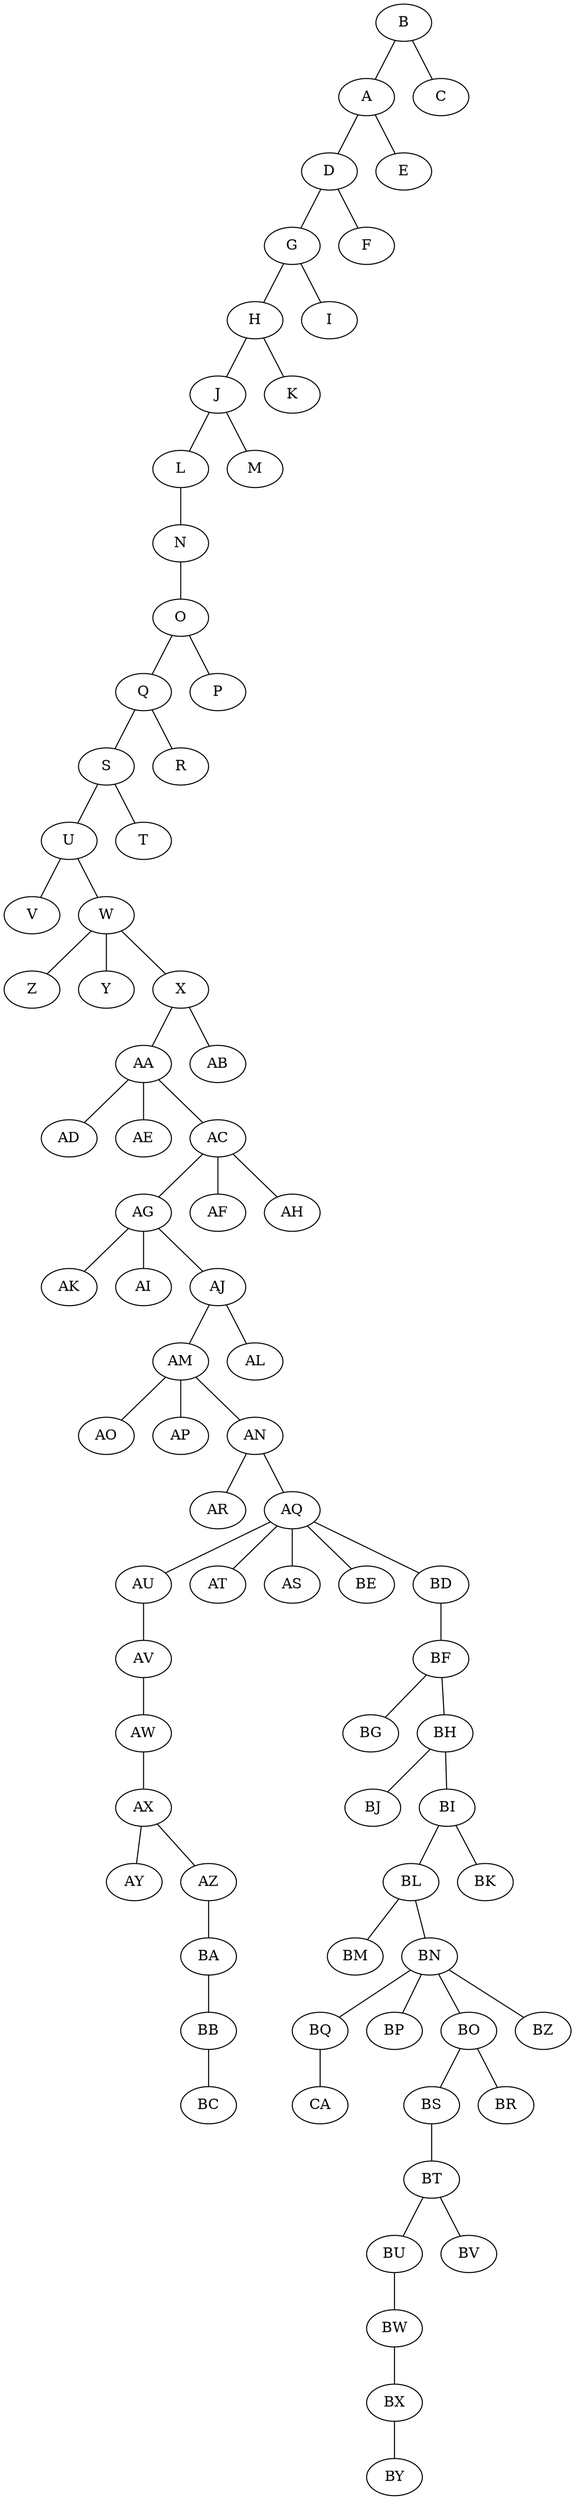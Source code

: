 strict graph {
	graph [bb="0,0,549,2412"];
	node [label="\N"];
	"(8.008955440530926, 13.017310048769424)"	 [height=0.5,
		label=B,
		pos="387,2394",
		width=0.75];
	"(8.75, 9.5)"	 [height=0.5,
		label=A,
		pos="351,2322",
		width=0.75];
	"(8.008955440530926, 13.017310048769424)" -- "(8.75, 9.5)"	 [pos="378.65,2376.8 372.83,2365.5 365.11,2350.4 359.3,2339.1"];
	"(4.5, 11.5)"	 [height=0.5,
		label=C,
		pos="423,2322",
		width=0.75];
	"(8.008955440530926, 13.017310048769424)" -- "(4.5, 11.5)"	 [pos="395.35,2376.8 401.17,2365.5 408.89,2350.4 414.7,2339.1"];
	"(8.5, 6.25)"	 [height=0.5,
		label=D,
		pos="315,2250",
		width=0.75];
	"(8.75, 9.5)" -- "(8.5, 6.25)"	 [pos="342.65,2304.8 336.83,2293.5 329.11,2278.4 323.3,2267.1"];
	"(5.0, 9.5)"	 [height=0.5,
		label=E,
		pos="387,2250",
		width=0.75];
	"(8.75, 9.5)" -- "(5.0, 9.5)"	 [pos="359.35,2304.8 365.17,2293.5 372.89,2278.4 378.7,2267.1"];
	"(8.75, 3.0)"	 [height=0.5,
		label=G,
		pos="279,2178",
		width=0.75];
	"(8.5, 6.25)" -- "(8.75, 3.0)"	 [pos="306.65,2232.8 300.83,2221.5 293.11,2206.4 287.3,2195.1"];
	"(5.0, 5.5)"	 [height=0.5,
		label=F,
		pos="351,2178",
		width=0.75];
	"(8.5, 6.25)" -- "(5.0, 5.5)"	 [pos="323.35,2232.8 329.17,2221.5 336.89,2206.4 342.7,2195.1"];
	"(8.5, -0.25)"	 [height=0.5,
		label=H,
		pos="243,2106",
		width=0.75];
	"(8.75, 3.0)" -- "(8.5, -0.25)"	 [pos="270.65,2160.8 264.83,2149.5 257.11,2134.4 251.3,2123.1"];
	"(5.0, 2.75)"	 [height=0.5,
		label=I,
		pos="315,2106",
		width=0.75];
	"(8.75, 3.0)" -- "(5.0, 2.75)"	 [pos="287.35,2160.8 293.17,2149.5 300.89,2134.4 306.7,2123.1"];
	"(8.5, -3.5)"	 [height=0.5,
		label=J,
		pos="207,2034",
		width=0.75];
	"(8.5, -0.25)" -- "(8.5, -3.5)"	 [pos="234.65,2088.8 228.83,2077.5 221.11,2062.4 215.3,2051.1"];
	"(4.75, -0.75)"	 [height=0.5,
		label=K,
		pos="279,2034",
		width=0.75];
	"(8.5, -0.25)" -- "(4.75, -0.75)"	 [pos="251.35,2088.8 257.17,2077.5 264.89,2062.4 270.7,2051.1"];
	"(8.5, -6.75)"	 [height=0.5,
		label=L,
		pos="171,1962",
		width=0.75];
	"(8.5, -3.5)" -- "(8.5, -6.75)"	 [pos="198.65,2016.8 192.83,2005.5 185.11,1990.4 179.3,1979.1"];
	"(4.75, -4.0)"	 [height=0.5,
		label=M,
		pos="243,1962",
		width=0.75];
	"(8.5, -3.5)" -- "(4.75, -4.0)"	 [pos="215.35,2016.8 221.17,2005.5 228.89,1990.4 234.7,1979.1"];
	"(5.25, -8.25)"	 [height=0.5,
		label=N,
		pos="171,1890",
		width=0.75];
	"(8.5, -6.75)" -- "(5.25, -8.25)"	 [pos="171,1943.7 171,1932.8 171,1918.9 171,1908.1"];
	"(2.0, -8.25)"	 [height=0.5,
		label=O,
		pos="171,1818",
		width=0.75];
	"(5.25, -8.25)" -- "(2.0, -8.25)"	 [pos="171,1871.7 171,1860.8 171,1846.9 171,1836.1"];
	"(-1.25, -8.25)"	 [height=0.5,
		label=Q,
		pos="135,1746",
		width=0.75];
	"(2.0, -8.25)" -- "(-1.25, -8.25)"	 [pos="162.65,1800.8 156.83,1789.5 149.11,1774.4 143.3,1763.1"];
	"(1.75, -4.75)"	 [height=0.5,
		label=P,
		pos="207,1746",
		width=0.75];
	"(2.0, -8.25)" -- "(1.75, -4.75)"	 [pos="179.35,1800.8 185.17,1789.5 192.89,1774.4 198.7,1763.1"];
	"(-4.5, -8.25)"	 [height=0.5,
		label=S,
		pos="99,1674",
		width=0.75];
	"(-1.25, -8.25)" -- "(-4.5, -8.25)"	 [pos="126.65,1728.8 120.83,1717.5 113.11,1702.4 107.3,1691.1"];
	"(-1.5, -4.75)"	 [height=0.5,
		label=R,
		pos="171,1674",
		width=0.75];
	"(-1.25, -8.25)" -- "(-1.5, -4.75)"	 [pos="143.35,1728.8 149.17,1717.5 156.89,1702.4 162.7,1691.1"];
	"(-7.75, -8.25)"	 [height=0.5,
		label=U,
		pos="63,1602",
		width=0.75];
	"(-4.5, -8.25)" -- "(-7.75, -8.25)"	 [pos="90.65,1656.8 84.835,1645.5 77.11,1630.4 71.304,1619.1"];
	"(-4.75, -4.75)"	 [height=0.5,
		label=T,
		pos="135,1602",
		width=0.75];
	"(-4.5, -8.25)" -- "(-4.75, -4.75)"	 [pos="107.35,1656.8 113.17,1645.5 120.89,1630.4 126.7,1619.1"];
	"(-11.0, -8.25)"	 [height=0.5,
		label=V,
		pos="27,1530",
		width=0.75];
	"(-7.75, -8.25)" -- "(-11.0, -8.25)"	 [pos="54.65,1584.8 48.835,1573.5 41.11,1558.4 35.304,1547.1"];
	"(-8.0, -4.75)"	 [height=0.5,
		label=W,
		pos="99,1530",
		width=0.75];
	"(-7.75, -8.25)" -- "(-8.0, -4.75)"	 [pos="71.35,1584.8 77.165,1573.5 84.89,1558.4 90.696,1547.1"];
	"(-11.5, -6.75)"	 [height=0.5,
		label=Z,
		pos="27,1458",
		width=0.75];
	"(-8.0, -4.75)" -- "(-11.5, -6.75)"	 [pos="84.43,1514.8 72.02,1502.8 54.269,1485.5 41.796,1473.4"];
	"(-9.75, -2.25)"	 [height=0.5,
		label=Y,
		pos="99,1458",
		width=0.75];
	"(-8.0, -4.75)" -- "(-9.75, -2.25)"	 [pos="99,1511.7 99,1500.8 99,1486.9 99,1476.1"];
	"(-5.25, -3.25)"	 [height=0.5,
		label=X,
		pos="171,1458",
		width=0.75];
	"(-8.0, -4.75)" -- "(-5.25, -3.25)"	 [pos="113.57,1514.8 125.98,1502.8 143.73,1485.5 156.2,1473.4"];
	"(-8.25, -1.25)"	 [height=0.5,
		label=AA,
		pos="135,1386",
		width=0.75];
	"(-5.25, -3.25)" -- "(-8.25, -1.25)"	 [pos="162.65,1440.8 156.83,1429.5 149.11,1414.4 143.3,1403.1"];
	"(-3.75, -0.75)"	 [height=0.5,
		label=AB,
		pos="207,1386",
		width=0.75];
	"(-5.25, -3.25)" -- "(-3.75, -0.75)"	 [pos="179.35,1440.8 185.17,1429.5 192.89,1414.4 198.7,1403.1"];
	"(-11.25, -3.75)"	 [height=0.5,
		label=AD,
		pos="63,1314",
		width=0.75];
	"(-8.25, -1.25)" -- "(-11.25, -3.75)"	 [pos="120.43,1370.8 108.02,1358.8 90.269,1341.5 77.796,1329.4"];
	"(-10.75, 0.75)"	 [height=0.5,
		label=AE,
		pos="135,1314",
		width=0.75];
	"(-8.25, -1.25)" -- "(-10.75, 0.75)"	 [pos="135,1367.7 135,1356.8 135,1342.9 135,1332.1"];
	"(-6.25, 1.5)"	 [height=0.5,
		label=AC,
		pos="207,1314",
		width=0.75];
	"(-8.25, -1.25)" -- "(-6.25, 1.5)"	 [pos="149.57,1370.8 161.98,1358.8 179.73,1341.5 192.2,1329.4"];
	"(-9.75, 2.25)"	 [height=0.5,
		label=AG,
		pos="135,1242",
		width=0.75];
	"(-6.25, 1.5)" -- "(-9.75, 2.25)"	 [pos="192.43,1298.8 180.02,1286.8 162.27,1269.5 149.8,1257.4"];
	"(-5.75, 4.5)"	 [height=0.5,
		label=AF,
		pos="207,1242",
		width=0.75];
	"(-6.25, 1.5)" -- "(-5.75, 4.5)"	 [pos="207,1295.7 207,1284.8 207,1270.9 207,1260.1"];
	"(-3.0, 0.75)"	 [height=0.5,
		label=AH,
		pos="279,1242",
		width=0.75];
	"(-6.25, 1.5)" -- "(-3.0, 0.75)"	 [pos="221.57,1298.8 233.98,1286.8 251.73,1269.5 264.2,1257.4"];
	"(-11.5, -1.25)"	 [height=0.5,
		label=AK,
		pos="63,1170",
		width=0.75];
	"(-9.75, 2.25)" -- "(-11.5, -1.25)"	 [pos="120.43,1226.8 108.02,1214.8 90.269,1197.5 77.796,1185.4"];
	"(-12.75, 3.25)"	 [height=0.5,
		label=AI,
		pos="135,1170",
		width=0.75];
	"(-9.75, 2.25)" -- "(-12.75, 3.25)"	 [pos="135,1223.7 135,1212.8 135,1198.9 135,1188.1"];
	"(-8.75, 5.5)"	 [height=0.5,
		label=AJ,
		pos="207,1170",
		width=0.75];
	"(-9.75, 2.25)" -- "(-8.75, 5.5)"	 [pos="149.57,1226.8 161.98,1214.8 179.73,1197.5 192.2,1185.4"];
	"(-12.25, 4.75)"	 [height=0.5,
		label=AM,
		pos="171,1098",
		width=0.75];
	"(-8.75, 5.5)" -- "(-12.25, 4.75)"	 [pos="198.65,1152.8 192.83,1141.5 185.11,1126.4 179.3,1115.1"];
	"(-9.0, 8.5)"	 [height=0.5,
		label=AL,
		pos="243,1098",
		width=0.75];
	"(-8.75, 5.5)" -- "(-9.0, 8.5)"	 [pos="215.35,1152.8 221.17,1141.5 228.89,1126.4 234.7,1115.1"];
	"(-12.75, 0.75)"	 [height=0.5,
		label=AO,
		pos="99,1026",
		width=0.75];
	"(-12.25, 4.75)" -- "(-12.75, 0.75)"	 [pos="156.43,1082.8 144.02,1070.8 126.27,1053.5 113.8,1041.4"];
	"(-15.5, 4.75)"	 [height=0.5,
		label=AP,
		pos="171,1026",
		width=0.75];
	"(-12.25, 4.75)" -- "(-15.5, 4.75)"	 [pos="171,1079.7 171,1068.8 171,1054.9 171,1044.1"];
	"(-12.25, 8.25)"	 [height=0.5,
		label=AN,
		pos="243,1026",
		width=0.75];
	"(-12.25, 4.75)" -- "(-12.25, 8.25)"	 [pos="185.57,1082.8 197.98,1070.8 215.73,1053.5 228.2,1041.4"];
	"(-15.75, 6.25)"	 [height=0.5,
		label=AR,
		pos="207,954",
		width=0.75];
	"(-12.25, 8.25)" -- "(-15.75, 6.25)"	 [pos="234.65,1008.8 228.83,997.46 221.11,982.44 215.3,971.15"];
	"(-14.0, 10.75)"	 [height=0.5,
		label=AQ,
		pos="279,954",
		width=0.75];
	"(-12.25, 8.25)" -- "(-14.0, 10.75)"	 [pos="251.35,1008.8 257.17,997.46 264.89,982.44 270.7,971.15"];
	"(-16.5, 7.75)"	 [height=0.5,
		label=AU,
		pos="135,882",
		width=0.75];
	"(-14.0, 10.75)" -- "(-16.5, 7.75)"	 [pos="257.75,942.67 230.53,929.44 183.6,906.63 156.33,893.37"];
	"(-16.75, 12.25)"	 [height=0.5,
		label=AT,
		pos="207,882",
		width=0.75];
	"(-14.0, 10.75)" -- "(-16.75, 12.25)"	 [pos="264.43,938.83 252.02,926.77 234.27,909.51 221.8,897.38"];
	"(-12.0, 13.25)"	 [height=0.5,
		label=AS,
		pos="279,882",
		width=0.75];
	"(-14.0, 10.75)" -- "(-12.0, 13.25)"	 [pos="279,935.7 279,924.85 279,910.92 279,900.1"];
	"(-15.25, 13.5)"	 [height=0.5,
		label=BE,
		pos="351,882",
		width=0.75];
	"(-14.0, 10.75)" -- "(-15.25, 13.5)"	 [pos="293.57,938.83 305.98,926.77 323.73,909.51 336.2,897.38"];
	"(-10.75, 12.25)"	 [height=0.5,
		label=BD,
		pos="423,882",
		width=0.75];
	"(-14.0, 10.75)" -- "(-10.75, 12.25)"	 [pos="300.25,942.67 327.47,929.44 374.4,906.63 401.67,893.37"];
	"(-17.0, 4.5)"	 [height=0.5,
		label=AV,
		pos="135,810",
		width=0.75];
	"(-16.5, 7.75)" -- "(-17.0, 4.5)"	 [pos="135,863.7 135,852.85 135,838.92 135,828.1"];
	"(-7.5, 12.75)"	 [height=0.5,
		label=BF,
		pos="423,810",
		width=0.75];
	"(-10.75, 12.25)" -- "(-7.5, 12.75)"	 [pos="423,863.7 423,852.85 423,838.92 423,828.1"];
	"(-14.5, 2.25)"	 [height=0.5,
		label=AW,
		pos="135,738",
		width=0.75];
	"(-17.0, 4.5)" -- "(-14.5, 2.25)"	 [pos="135,791.7 135,780.85 135,766.92 135,756.1"];
	"(-4.5, 12.75)"	 [height=0.5,
		label=BG,
		pos="353,738",
		width=0.75];
	"(-7.5, 12.75)" -- "(-4.5, 12.75)"	 [pos="408.5,794.5 396.48,782.48 379.49,765.49 367.49,753.49"];
	"(-7.25, 9.0)"	 [height=0.5,
		label=BH,
		pos="425,738",
		width=0.75];
	"(-7.5, 12.75)" -- "(-7.25, 9.0)"	 [pos="423.49,791.7 423.8,780.85 424.2,766.92 424.51,756.1"];
	"(-13.25, -0.75)"	 [height=0.5,
		label=AX,
		pos="135,666",
		width=0.75];
	"(-14.5, 2.25)" -- "(-13.25, -0.75)"	 [pos="135,719.7 135,708.85 135,694.92 135,684.1"];
	"(-4.0, 11.25)"	 [height=0.5,
		label=BJ,
		pos="357,666",
		width=0.75];
	"(-7.25, 9.0)" -- "(-4.0, 11.25)"	 [pos="410.91,722.5 399.24,710.48 382.74,693.49 371.07,681.49"];
	"(-5.0, 6.75)"	 [height=0.5,
		label=BI,
		pos="429,666",
		width=0.75];
	"(-7.25, 9.0)" -- "(-5.0, 6.75)"	 [pos="425.99,719.7 426.61,708.85 427.4,694.92 428.02,684.1"];
	"(-13.0, -4.0)"	 [height=0.5,
		label=AY,
		pos="126,594",
		width=0.75];
	"(-13.25, -0.75)" -- "(-13.0, -4.0)"	 [pos="132.82,648.05 131.43,637.21 129.62,623.18 128.22,612.28"];
	"(-17.5, -1.5)"	 [height=0.5,
		label=AZ,
		pos="198,594",
		width=0.75];
	"(-13.25, -0.75)" -- "(-17.5, -1.5)"	 [pos="148.36,650.15 159.05,638.28 173.97,621.7 184.66,609.82"];
	"(-2.75, 9.75)"	 [height=0.5,
		label=BL,
		pos="394,594",
		width=0.75];
	"(-5.0, 6.75)" -- "(-2.75, 9.75)"	 [pos="420.88,648.76 415.31,637.62 407.93,622.87 402.32,611.63"];
	"(-2.25, 5.25)"	 [height=0.5,
		label=BK,
		pos="466,594",
		width=0.75];
	"(-5.0, 6.75)" -- "(-2.25, 5.25)"	 [pos="437.58,648.76 443.56,637.46 451.5,622.44 457.46,611.15"];
	"(-14.5, -4.5)"	 [height=0.5,
		label=BA,
		pos="198,522",
		width=0.75];
	"(-17.5, -1.5)" -- "(-14.5, -4.5)"	 [pos="198,575.7 198,564.85 198,550.92 198,540.1"];
	"(-2.75, 12.75)"	 [height=0.5,
		label=BM,
		pos="340,522",
		width=0.75];
	"(-2.75, 9.75)" -- "(-2.75, 12.75)"	 [pos="382.02,577.46 373.07,565.86 360.89,550.08 351.95,538.49"];
	"(0.25, 9.0)"	 [height=0.5,
		label=BN,
		pos="412,522",
		width=0.75];
	"(-2.75, 9.75)" -- "(0.25, 9.0)"	 [pos="398.36,576.05 401.19,565.05 404.86,550.76 407.68,539.79"];
	"(-13.25, -7.5)"	 [height=0.5,
		label=BB,
		pos="198,450",
		width=0.75];
	"(-14.5, -4.5)" -- "(-13.25, -7.5)"	 [pos="198,503.7 198,492.85 198,478.92 198,468.1"];
	"(-1.25, 12.75)"	 [height=0.5,
		label=BQ,
		pos="306,450",
		width=0.75];
	"(0.25, 9.0)" -- "(-1.25, 12.75)"	 [pos="393.54,508.81 374.2,496.04 344,476.09 324.61,463.29"];
	"(2.75, 10.5)"	 [height=0.5,
		label=BP,
		pos="378,450",
		width=0.75];
	"(0.25, 9.0)" -- "(2.75, 10.5)"	 [pos="404.11,504.76 398.7,493.62 391.53,478.87 386.08,467.63"];
	"(1.75, 6.0)"	 [height=0.5,
		label=BO,
		pos="450,450",
		width=0.75];
	"(0.25, 9.0)" -- "(1.75, 6.0)"	 [pos="420.81,504.76 426.95,493.46 435.11,478.44 441.23,467.15"];
	"(0.25, 12.5)"	 [height=0.5,
		label=BZ,
		pos="522,450",
		width=0.75];
	"(0.25, 9.0)" -- "(0.25, 12.5)"	 [pos="431.16,508.81 451.35,495.96 482.95,475.85 503.06,463.05"];
	"(-17.25, -8.25)"	 [height=0.5,
		label=BC,
		pos="198,378",
		width=0.75];
	"(-13.25, -7.5)" -- "(-17.25, -8.25)"	 [pos="198,431.7 198,420.85 198,406.92 198,396.1"];
	"(2.0, 12.25)"	 [height=0.5,
		label=CA,
		pos="306,378",
		width=0.75];
	"(-1.25, 12.75)" -- "(2.0, 12.25)"	 [pos="306,431.7 306,420.85 306,406.92 306,396.1"];
	"(3.5, 3.25)"	 [height=0.5,
		label=BS,
		pos="414,378",
		width=0.75];
	"(1.75, 6.0)" -- "(3.5, 3.25)"	 [pos="441.65,432.76 435.83,421.46 428.11,406.44 422.3,395.15"];
	"(-1.0, 3.5)"	 [height=0.5,
		label=BR,
		pos="486,378",
		width=0.75];
	"(1.75, 6.0)" -- "(-1.0, 3.5)"	 [pos="458.35,432.76 464.17,421.46 471.89,406.44 477.7,395.15"];
	"(3.25, 0.0)"	 [height=0.5,
		label=BT,
		pos="414,306",
		width=0.75];
	"(3.5, 3.25)" -- "(3.25, 0.0)"	 [pos="414,359.7 414,348.85 414,334.92 414,324.1"];
	"(3.25, -3.25)"	 [height=0.5,
		label=BU,
		pos="378,234",
		width=0.75];
	"(3.25, 0.0)" -- "(3.25, -3.25)"	 [pos="405.65,288.76 399.83,277.46 392.11,262.44 386.3,251.15"];
	"(-0.5, -0.5)"	 [height=0.5,
		label=BV,
		pos="450,234",
		width=0.75];
	"(3.25, 0.0)" -- "(-0.5, -0.5)"	 [pos="422.35,288.76 428.17,277.46 435.89,262.44 441.7,251.15"];
	"(-0.5, -3.25)"	 [height=0.5,
		label=BW,
		pos="378,162",
		width=0.75];
	"(3.25, -3.25)" -- "(-0.5, -3.25)"	 [pos="378,215.7 378,204.85 378,190.92 378,180.1"];
	"(-0.75, 1.0)"	 [height=0.5,
		label=BX,
		pos="378,90",
		width=0.75];
	"(-0.5, -3.25)" -- "(-0.75, 1.0)"	 [pos="378,143.7 378,132.85 378,118.92 378,108.1"];
	"(-3.25, 3.25)"	 [height=0.5,
		label=BY,
		pos="378,18",
		width=0.75];
	"(-0.75, 1.0)" -- "(-3.25, 3.25)"	 [pos="378,71.697 378,60.846 378,46.917 378,36.104"];
}
